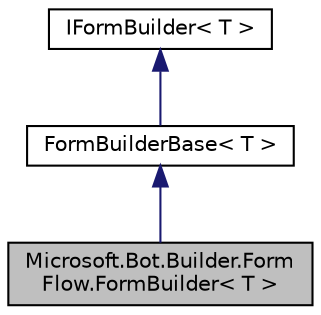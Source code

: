 digraph "Microsoft.Bot.Builder.FormFlow.FormBuilder&lt; T &gt;"
{
  edge [fontname="Helvetica",fontsize="10",labelfontname="Helvetica",labelfontsize="10"];
  node [fontname="Helvetica",fontsize="10",shape=record];
  Node1 [label="Microsoft.Bot.Builder.Form\lFlow.FormBuilder\< T \>",height=0.2,width=0.4,color="black", fillcolor="grey75", style="filled", fontcolor="black"];
  Node2 -> Node1 [dir="back",color="midnightblue",fontsize="10",style="solid",fontname="Helvetica"];
  Node2 [label="FormBuilderBase\< T \>",height=0.2,width=0.4,color="black", fillcolor="white", style="filled",URL="$d3/dca/class_microsoft_1_1_bot_1_1_builder_1_1_form_flow_1_1_form_builder_base.html",tooltip="Abstract base class for Form Builders."];
  Node3 -> Node2 [dir="back",color="midnightblue",fontsize="10",style="solid",fontname="Helvetica"];
  Node3 [label="IFormBuilder\< T \>",height=0.2,width=0.4,color="black", fillcolor="white", style="filled",URL="$d4/d1c/interface_microsoft_1_1_bot_1_1_builder_1_1_form_flow_1_1_i_form_builder.html",tooltip="Interface for building a form. "];
}
